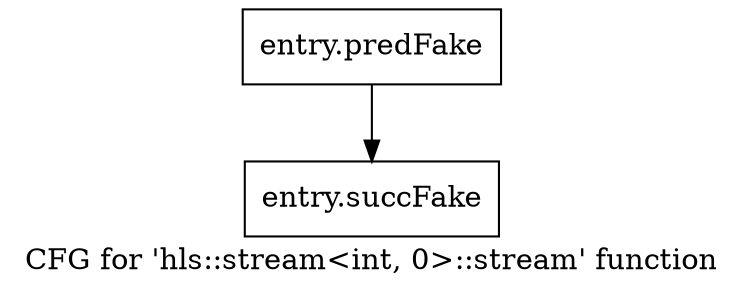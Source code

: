 digraph "CFG for 'hls::stream\<int, 0\>::stream' function" {
	label="CFG for 'hls::stream\<int, 0\>::stream' function";

	Node0x421c3a0 [shape=record,filename="",linenumber="",label="{entry.predFake}"];
	Node0x421c3a0 -> Node0x43a7cf0[ callList="" memoryops="" filename="/tools/Xilinx/Vitis_HLS/2022.1/include/hls_stream_thread_unsafe.h" execusionnum="2"];
	Node0x43a7cf0 [shape=record,filename="/tools/Xilinx/Vitis_HLS/2022.1/include/hls_stream_thread_unsafe.h",linenumber="313",label="{entry.succFake}"];
}
